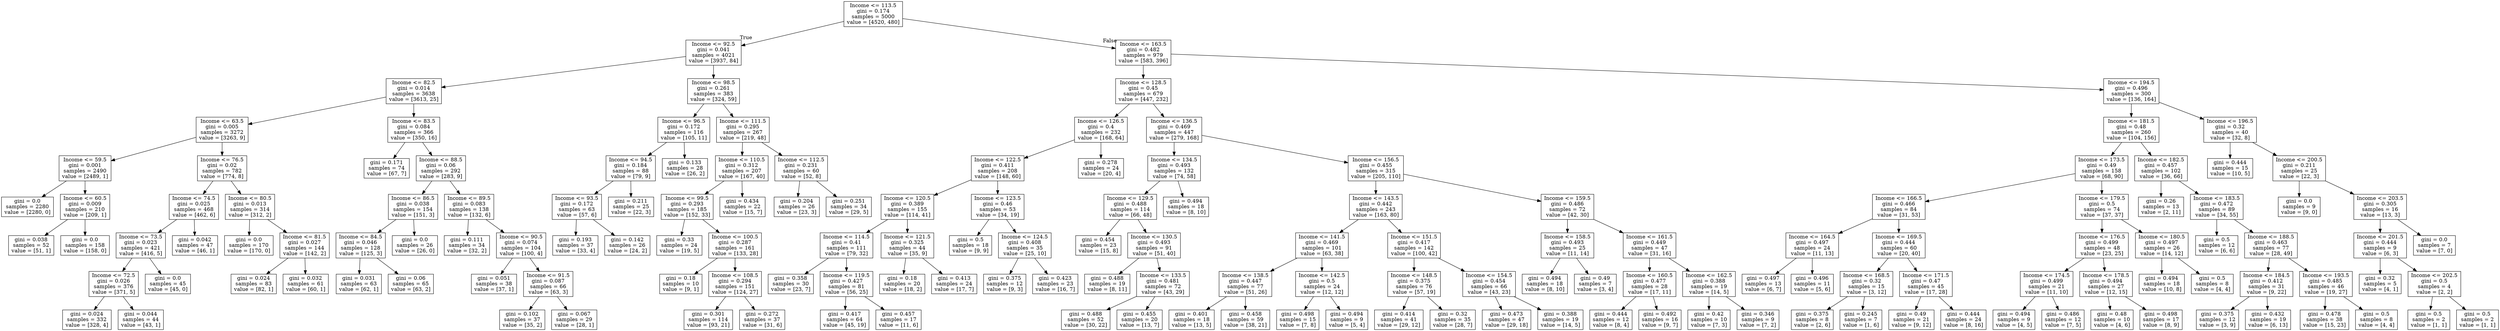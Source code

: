 digraph Tree {
node [shape=box] ;
0 [label="Income <= 113.5\ngini = 0.174\nsamples = 5000\nvalue = [4520, 480]"] ;
1 [label="Income <= 92.5\ngini = 0.041\nsamples = 4021\nvalue = [3937, 84]"] ;
0 -> 1 [labeldistance=2.5, labelangle=45, headlabel="True"] ;
2 [label="Income <= 82.5\ngini = 0.014\nsamples = 3638\nvalue = [3613, 25]"] ;
1 -> 2 ;
3 [label="Income <= 63.5\ngini = 0.005\nsamples = 3272\nvalue = [3263, 9]"] ;
2 -> 3 ;
4 [label="Income <= 59.5\ngini = 0.001\nsamples = 2490\nvalue = [2489, 1]"] ;
3 -> 4 ;
5 [label="gini = 0.0\nsamples = 2280\nvalue = [2280, 0]"] ;
4 -> 5 ;
6 [label="Income <= 60.5\ngini = 0.009\nsamples = 210\nvalue = [209, 1]"] ;
4 -> 6 ;
7 [label="gini = 0.038\nsamples = 52\nvalue = [51, 1]"] ;
6 -> 7 ;
8 [label="gini = 0.0\nsamples = 158\nvalue = [158, 0]"] ;
6 -> 8 ;
9 [label="Income <= 76.5\ngini = 0.02\nsamples = 782\nvalue = [774, 8]"] ;
3 -> 9 ;
10 [label="Income <= 74.5\ngini = 0.025\nsamples = 468\nvalue = [462, 6]"] ;
9 -> 10 ;
11 [label="Income <= 73.5\ngini = 0.023\nsamples = 421\nvalue = [416, 5]"] ;
10 -> 11 ;
12 [label="Income <= 72.5\ngini = 0.026\nsamples = 376\nvalue = [371, 5]"] ;
11 -> 12 ;
13 [label="gini = 0.024\nsamples = 332\nvalue = [328, 4]"] ;
12 -> 13 ;
14 [label="gini = 0.044\nsamples = 44\nvalue = [43, 1]"] ;
12 -> 14 ;
15 [label="gini = 0.0\nsamples = 45\nvalue = [45, 0]"] ;
11 -> 15 ;
16 [label="gini = 0.042\nsamples = 47\nvalue = [46, 1]"] ;
10 -> 16 ;
17 [label="Income <= 80.5\ngini = 0.013\nsamples = 314\nvalue = [312, 2]"] ;
9 -> 17 ;
18 [label="gini = 0.0\nsamples = 170\nvalue = [170, 0]"] ;
17 -> 18 ;
19 [label="Income <= 81.5\ngini = 0.027\nsamples = 144\nvalue = [142, 2]"] ;
17 -> 19 ;
20 [label="gini = 0.024\nsamples = 83\nvalue = [82, 1]"] ;
19 -> 20 ;
21 [label="gini = 0.032\nsamples = 61\nvalue = [60, 1]"] ;
19 -> 21 ;
22 [label="Income <= 83.5\ngini = 0.084\nsamples = 366\nvalue = [350, 16]"] ;
2 -> 22 ;
23 [label="gini = 0.171\nsamples = 74\nvalue = [67, 7]"] ;
22 -> 23 ;
24 [label="Income <= 88.5\ngini = 0.06\nsamples = 292\nvalue = [283, 9]"] ;
22 -> 24 ;
25 [label="Income <= 86.5\ngini = 0.038\nsamples = 154\nvalue = [151, 3]"] ;
24 -> 25 ;
26 [label="Income <= 84.5\ngini = 0.046\nsamples = 128\nvalue = [125, 3]"] ;
25 -> 26 ;
27 [label="gini = 0.031\nsamples = 63\nvalue = [62, 1]"] ;
26 -> 27 ;
28 [label="gini = 0.06\nsamples = 65\nvalue = [63, 2]"] ;
26 -> 28 ;
29 [label="gini = 0.0\nsamples = 26\nvalue = [26, 0]"] ;
25 -> 29 ;
30 [label="Income <= 89.5\ngini = 0.083\nsamples = 138\nvalue = [132, 6]"] ;
24 -> 30 ;
31 [label="gini = 0.111\nsamples = 34\nvalue = [32, 2]"] ;
30 -> 31 ;
32 [label="Income <= 90.5\ngini = 0.074\nsamples = 104\nvalue = [100, 4]"] ;
30 -> 32 ;
33 [label="gini = 0.051\nsamples = 38\nvalue = [37, 1]"] ;
32 -> 33 ;
34 [label="Income <= 91.5\ngini = 0.087\nsamples = 66\nvalue = [63, 3]"] ;
32 -> 34 ;
35 [label="gini = 0.102\nsamples = 37\nvalue = [35, 2]"] ;
34 -> 35 ;
36 [label="gini = 0.067\nsamples = 29\nvalue = [28, 1]"] ;
34 -> 36 ;
37 [label="Income <= 98.5\ngini = 0.261\nsamples = 383\nvalue = [324, 59]"] ;
1 -> 37 ;
38 [label="Income <= 96.5\ngini = 0.172\nsamples = 116\nvalue = [105, 11]"] ;
37 -> 38 ;
39 [label="Income <= 94.5\ngini = 0.184\nsamples = 88\nvalue = [79, 9]"] ;
38 -> 39 ;
40 [label="Income <= 93.5\ngini = 0.172\nsamples = 63\nvalue = [57, 6]"] ;
39 -> 40 ;
41 [label="gini = 0.193\nsamples = 37\nvalue = [33, 4]"] ;
40 -> 41 ;
42 [label="gini = 0.142\nsamples = 26\nvalue = [24, 2]"] ;
40 -> 42 ;
43 [label="gini = 0.211\nsamples = 25\nvalue = [22, 3]"] ;
39 -> 43 ;
44 [label="gini = 0.133\nsamples = 28\nvalue = [26, 2]"] ;
38 -> 44 ;
45 [label="Income <= 111.5\ngini = 0.295\nsamples = 267\nvalue = [219, 48]"] ;
37 -> 45 ;
46 [label="Income <= 110.5\ngini = 0.312\nsamples = 207\nvalue = [167, 40]"] ;
45 -> 46 ;
47 [label="Income <= 99.5\ngini = 0.293\nsamples = 185\nvalue = [152, 33]"] ;
46 -> 47 ;
48 [label="gini = 0.33\nsamples = 24\nvalue = [19, 5]"] ;
47 -> 48 ;
49 [label="Income <= 100.5\ngini = 0.287\nsamples = 161\nvalue = [133, 28]"] ;
47 -> 49 ;
50 [label="gini = 0.18\nsamples = 10\nvalue = [9, 1]"] ;
49 -> 50 ;
51 [label="Income <= 108.5\ngini = 0.294\nsamples = 151\nvalue = [124, 27]"] ;
49 -> 51 ;
52 [label="gini = 0.301\nsamples = 114\nvalue = [93, 21]"] ;
51 -> 52 ;
53 [label="gini = 0.272\nsamples = 37\nvalue = [31, 6]"] ;
51 -> 53 ;
54 [label="gini = 0.434\nsamples = 22\nvalue = [15, 7]"] ;
46 -> 54 ;
55 [label="Income <= 112.5\ngini = 0.231\nsamples = 60\nvalue = [52, 8]"] ;
45 -> 55 ;
56 [label="gini = 0.204\nsamples = 26\nvalue = [23, 3]"] ;
55 -> 56 ;
57 [label="gini = 0.251\nsamples = 34\nvalue = [29, 5]"] ;
55 -> 57 ;
58 [label="Income <= 163.5\ngini = 0.482\nsamples = 979\nvalue = [583, 396]"] ;
0 -> 58 [labeldistance=2.5, labelangle=-45, headlabel="False"] ;
59 [label="Income <= 128.5\ngini = 0.45\nsamples = 679\nvalue = [447, 232]"] ;
58 -> 59 ;
60 [label="Income <= 126.5\ngini = 0.4\nsamples = 232\nvalue = [168, 64]"] ;
59 -> 60 ;
61 [label="Income <= 122.5\ngini = 0.411\nsamples = 208\nvalue = [148, 60]"] ;
60 -> 61 ;
62 [label="Income <= 120.5\ngini = 0.389\nsamples = 155\nvalue = [114, 41]"] ;
61 -> 62 ;
63 [label="Income <= 114.5\ngini = 0.41\nsamples = 111\nvalue = [79, 32]"] ;
62 -> 63 ;
64 [label="gini = 0.358\nsamples = 30\nvalue = [23, 7]"] ;
63 -> 64 ;
65 [label="Income <= 119.5\ngini = 0.427\nsamples = 81\nvalue = [56, 25]"] ;
63 -> 65 ;
66 [label="gini = 0.417\nsamples = 64\nvalue = [45, 19]"] ;
65 -> 66 ;
67 [label="gini = 0.457\nsamples = 17\nvalue = [11, 6]"] ;
65 -> 67 ;
68 [label="Income <= 121.5\ngini = 0.325\nsamples = 44\nvalue = [35, 9]"] ;
62 -> 68 ;
69 [label="gini = 0.18\nsamples = 20\nvalue = [18, 2]"] ;
68 -> 69 ;
70 [label="gini = 0.413\nsamples = 24\nvalue = [17, 7]"] ;
68 -> 70 ;
71 [label="Income <= 123.5\ngini = 0.46\nsamples = 53\nvalue = [34, 19]"] ;
61 -> 71 ;
72 [label="gini = 0.5\nsamples = 18\nvalue = [9, 9]"] ;
71 -> 72 ;
73 [label="Income <= 124.5\ngini = 0.408\nsamples = 35\nvalue = [25, 10]"] ;
71 -> 73 ;
74 [label="gini = 0.375\nsamples = 12\nvalue = [9, 3]"] ;
73 -> 74 ;
75 [label="gini = 0.423\nsamples = 23\nvalue = [16, 7]"] ;
73 -> 75 ;
76 [label="gini = 0.278\nsamples = 24\nvalue = [20, 4]"] ;
60 -> 76 ;
77 [label="Income <= 136.5\ngini = 0.469\nsamples = 447\nvalue = [279, 168]"] ;
59 -> 77 ;
78 [label="Income <= 134.5\ngini = 0.493\nsamples = 132\nvalue = [74, 58]"] ;
77 -> 78 ;
79 [label="Income <= 129.5\ngini = 0.488\nsamples = 114\nvalue = [66, 48]"] ;
78 -> 79 ;
80 [label="gini = 0.454\nsamples = 23\nvalue = [15, 8]"] ;
79 -> 80 ;
81 [label="Income <= 130.5\ngini = 0.493\nsamples = 91\nvalue = [51, 40]"] ;
79 -> 81 ;
82 [label="gini = 0.488\nsamples = 19\nvalue = [8, 11]"] ;
81 -> 82 ;
83 [label="Income <= 133.5\ngini = 0.481\nsamples = 72\nvalue = [43, 29]"] ;
81 -> 83 ;
84 [label="gini = 0.488\nsamples = 52\nvalue = [30, 22]"] ;
83 -> 84 ;
85 [label="gini = 0.455\nsamples = 20\nvalue = [13, 7]"] ;
83 -> 85 ;
86 [label="gini = 0.494\nsamples = 18\nvalue = [8, 10]"] ;
78 -> 86 ;
87 [label="Income <= 156.5\ngini = 0.455\nsamples = 315\nvalue = [205, 110]"] ;
77 -> 87 ;
88 [label="Income <= 143.5\ngini = 0.442\nsamples = 243\nvalue = [163, 80]"] ;
87 -> 88 ;
89 [label="Income <= 141.5\ngini = 0.469\nsamples = 101\nvalue = [63, 38]"] ;
88 -> 89 ;
90 [label="Income <= 138.5\ngini = 0.447\nsamples = 77\nvalue = [51, 26]"] ;
89 -> 90 ;
91 [label="gini = 0.401\nsamples = 18\nvalue = [13, 5]"] ;
90 -> 91 ;
92 [label="gini = 0.458\nsamples = 59\nvalue = [38, 21]"] ;
90 -> 92 ;
93 [label="Income <= 142.5\ngini = 0.5\nsamples = 24\nvalue = [12, 12]"] ;
89 -> 93 ;
94 [label="gini = 0.498\nsamples = 15\nvalue = [7, 8]"] ;
93 -> 94 ;
95 [label="gini = 0.494\nsamples = 9\nvalue = [5, 4]"] ;
93 -> 95 ;
96 [label="Income <= 151.5\ngini = 0.417\nsamples = 142\nvalue = [100, 42]"] ;
88 -> 96 ;
97 [label="Income <= 148.5\ngini = 0.375\nsamples = 76\nvalue = [57, 19]"] ;
96 -> 97 ;
98 [label="gini = 0.414\nsamples = 41\nvalue = [29, 12]"] ;
97 -> 98 ;
99 [label="gini = 0.32\nsamples = 35\nvalue = [28, 7]"] ;
97 -> 99 ;
100 [label="Income <= 154.5\ngini = 0.454\nsamples = 66\nvalue = [43, 23]"] ;
96 -> 100 ;
101 [label="gini = 0.473\nsamples = 47\nvalue = [29, 18]"] ;
100 -> 101 ;
102 [label="gini = 0.388\nsamples = 19\nvalue = [14, 5]"] ;
100 -> 102 ;
103 [label="Income <= 159.5\ngini = 0.486\nsamples = 72\nvalue = [42, 30]"] ;
87 -> 103 ;
104 [label="Income <= 158.5\ngini = 0.493\nsamples = 25\nvalue = [11, 14]"] ;
103 -> 104 ;
105 [label="gini = 0.494\nsamples = 18\nvalue = [8, 10]"] ;
104 -> 105 ;
106 [label="gini = 0.49\nsamples = 7\nvalue = [3, 4]"] ;
104 -> 106 ;
107 [label="Income <= 161.5\ngini = 0.449\nsamples = 47\nvalue = [31, 16]"] ;
103 -> 107 ;
108 [label="Income <= 160.5\ngini = 0.477\nsamples = 28\nvalue = [17, 11]"] ;
107 -> 108 ;
109 [label="gini = 0.444\nsamples = 12\nvalue = [8, 4]"] ;
108 -> 109 ;
110 [label="gini = 0.492\nsamples = 16\nvalue = [9, 7]"] ;
108 -> 110 ;
111 [label="Income <= 162.5\ngini = 0.388\nsamples = 19\nvalue = [14, 5]"] ;
107 -> 111 ;
112 [label="gini = 0.42\nsamples = 10\nvalue = [7, 3]"] ;
111 -> 112 ;
113 [label="gini = 0.346\nsamples = 9\nvalue = [7, 2]"] ;
111 -> 113 ;
114 [label="Income <= 194.5\ngini = 0.496\nsamples = 300\nvalue = [136, 164]"] ;
58 -> 114 ;
115 [label="Income <= 181.5\ngini = 0.48\nsamples = 260\nvalue = [104, 156]"] ;
114 -> 115 ;
116 [label="Income <= 173.5\ngini = 0.49\nsamples = 158\nvalue = [68, 90]"] ;
115 -> 116 ;
117 [label="Income <= 166.5\ngini = 0.466\nsamples = 84\nvalue = [31, 53]"] ;
116 -> 117 ;
118 [label="Income <= 164.5\ngini = 0.497\nsamples = 24\nvalue = [11, 13]"] ;
117 -> 118 ;
119 [label="gini = 0.497\nsamples = 13\nvalue = [6, 7]"] ;
118 -> 119 ;
120 [label="gini = 0.496\nsamples = 11\nvalue = [5, 6]"] ;
118 -> 120 ;
121 [label="Income <= 169.5\ngini = 0.444\nsamples = 60\nvalue = [20, 40]"] ;
117 -> 121 ;
122 [label="Income <= 168.5\ngini = 0.32\nsamples = 15\nvalue = [3, 12]"] ;
121 -> 122 ;
123 [label="gini = 0.375\nsamples = 8\nvalue = [2, 6]"] ;
122 -> 123 ;
124 [label="gini = 0.245\nsamples = 7\nvalue = [1, 6]"] ;
122 -> 124 ;
125 [label="Income <= 171.5\ngini = 0.47\nsamples = 45\nvalue = [17, 28]"] ;
121 -> 125 ;
126 [label="gini = 0.49\nsamples = 21\nvalue = [9, 12]"] ;
125 -> 126 ;
127 [label="gini = 0.444\nsamples = 24\nvalue = [8, 16]"] ;
125 -> 127 ;
128 [label="Income <= 179.5\ngini = 0.5\nsamples = 74\nvalue = [37, 37]"] ;
116 -> 128 ;
129 [label="Income <= 176.5\ngini = 0.499\nsamples = 48\nvalue = [23, 25]"] ;
128 -> 129 ;
130 [label="Income <= 174.5\ngini = 0.499\nsamples = 21\nvalue = [11, 10]"] ;
129 -> 130 ;
131 [label="gini = 0.494\nsamples = 9\nvalue = [4, 5]"] ;
130 -> 131 ;
132 [label="gini = 0.486\nsamples = 12\nvalue = [7, 5]"] ;
130 -> 132 ;
133 [label="Income <= 178.5\ngini = 0.494\nsamples = 27\nvalue = [12, 15]"] ;
129 -> 133 ;
134 [label="gini = 0.48\nsamples = 10\nvalue = [4, 6]"] ;
133 -> 134 ;
135 [label="gini = 0.498\nsamples = 17\nvalue = [8, 9]"] ;
133 -> 135 ;
136 [label="Income <= 180.5\ngini = 0.497\nsamples = 26\nvalue = [14, 12]"] ;
128 -> 136 ;
137 [label="gini = 0.494\nsamples = 18\nvalue = [10, 8]"] ;
136 -> 137 ;
138 [label="gini = 0.5\nsamples = 8\nvalue = [4, 4]"] ;
136 -> 138 ;
139 [label="Income <= 182.5\ngini = 0.457\nsamples = 102\nvalue = [36, 66]"] ;
115 -> 139 ;
140 [label="gini = 0.26\nsamples = 13\nvalue = [2, 11]"] ;
139 -> 140 ;
141 [label="Income <= 183.5\ngini = 0.472\nsamples = 89\nvalue = [34, 55]"] ;
139 -> 141 ;
142 [label="gini = 0.5\nsamples = 12\nvalue = [6, 6]"] ;
141 -> 142 ;
143 [label="Income <= 188.5\ngini = 0.463\nsamples = 77\nvalue = [28, 49]"] ;
141 -> 143 ;
144 [label="Income <= 184.5\ngini = 0.412\nsamples = 31\nvalue = [9, 22]"] ;
143 -> 144 ;
145 [label="gini = 0.375\nsamples = 12\nvalue = [3, 9]"] ;
144 -> 145 ;
146 [label="gini = 0.432\nsamples = 19\nvalue = [6, 13]"] ;
144 -> 146 ;
147 [label="Income <= 193.5\ngini = 0.485\nsamples = 46\nvalue = [19, 27]"] ;
143 -> 147 ;
148 [label="gini = 0.478\nsamples = 38\nvalue = [15, 23]"] ;
147 -> 148 ;
149 [label="gini = 0.5\nsamples = 8\nvalue = [4, 4]"] ;
147 -> 149 ;
150 [label="Income <= 196.5\ngini = 0.32\nsamples = 40\nvalue = [32, 8]"] ;
114 -> 150 ;
151 [label="gini = 0.444\nsamples = 15\nvalue = [10, 5]"] ;
150 -> 151 ;
152 [label="Income <= 200.5\ngini = 0.211\nsamples = 25\nvalue = [22, 3]"] ;
150 -> 152 ;
153 [label="gini = 0.0\nsamples = 9\nvalue = [9, 0]"] ;
152 -> 153 ;
154 [label="Income <= 203.5\ngini = 0.305\nsamples = 16\nvalue = [13, 3]"] ;
152 -> 154 ;
155 [label="Income <= 201.5\ngini = 0.444\nsamples = 9\nvalue = [6, 3]"] ;
154 -> 155 ;
156 [label="gini = 0.32\nsamples = 5\nvalue = [4, 1]"] ;
155 -> 156 ;
157 [label="Income <= 202.5\ngini = 0.5\nsamples = 4\nvalue = [2, 2]"] ;
155 -> 157 ;
158 [label="gini = 0.5\nsamples = 2\nvalue = [1, 1]"] ;
157 -> 158 ;
159 [label="gini = 0.5\nsamples = 2\nvalue = [1, 1]"] ;
157 -> 159 ;
160 [label="gini = 0.0\nsamples = 7\nvalue = [7, 0]"] ;
154 -> 160 ;
}